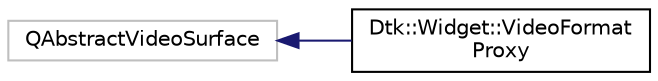 digraph "类继承关系图"
{
  edge [fontname="Helvetica",fontsize="10",labelfontname="Helvetica",labelfontsize="10"];
  node [fontname="Helvetica",fontsize="10",shape=record];
  rankdir="LR";
  Node159 [label="QAbstractVideoSurface",height=0.2,width=0.4,color="grey75", fillcolor="white", style="filled"];
  Node159 -> Node0 [dir="back",color="midnightblue",fontsize="10",style="solid",fontname="Helvetica"];
  Node0 [label="Dtk::Widget::VideoFormat\lProxy",height=0.2,width=0.4,color="black", fillcolor="white", style="filled",URL="$class_dtk_1_1_widget_1_1_video_format_proxy.html",tooltip="DVideoWidget使用的封装视频帧的代理类 "];
}

